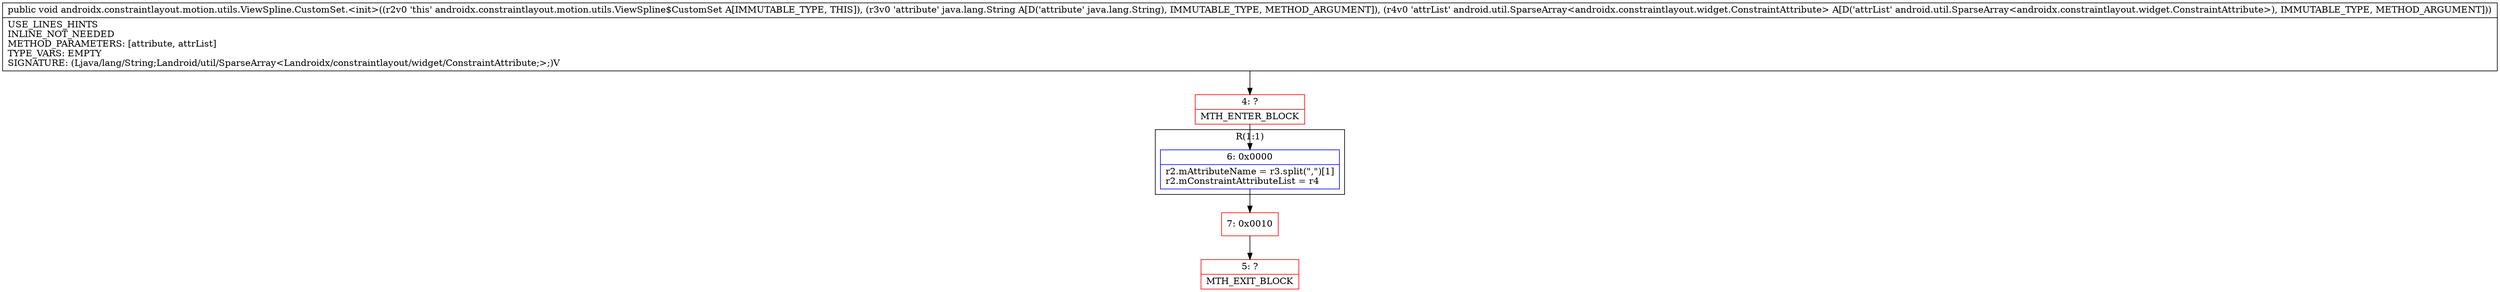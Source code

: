 digraph "CFG forandroidx.constraintlayout.motion.utils.ViewSpline.CustomSet.\<init\>(Ljava\/lang\/String;Landroid\/util\/SparseArray;)V" {
subgraph cluster_Region_1760606194 {
label = "R(1:1)";
node [shape=record,color=blue];
Node_6 [shape=record,label="{6\:\ 0x0000|r2.mAttributeName = r3.split(\",\")[1]\lr2.mConstraintAttributeList = r4\l}"];
}
Node_4 [shape=record,color=red,label="{4\:\ ?|MTH_ENTER_BLOCK\l}"];
Node_7 [shape=record,color=red,label="{7\:\ 0x0010}"];
Node_5 [shape=record,color=red,label="{5\:\ ?|MTH_EXIT_BLOCK\l}"];
MethodNode[shape=record,label="{public void androidx.constraintlayout.motion.utils.ViewSpline.CustomSet.\<init\>((r2v0 'this' androidx.constraintlayout.motion.utils.ViewSpline$CustomSet A[IMMUTABLE_TYPE, THIS]), (r3v0 'attribute' java.lang.String A[D('attribute' java.lang.String), IMMUTABLE_TYPE, METHOD_ARGUMENT]), (r4v0 'attrList' android.util.SparseArray\<androidx.constraintlayout.widget.ConstraintAttribute\> A[D('attrList' android.util.SparseArray\<androidx.constraintlayout.widget.ConstraintAttribute\>), IMMUTABLE_TYPE, METHOD_ARGUMENT]))  | USE_LINES_HINTS\lINLINE_NOT_NEEDED\lMETHOD_PARAMETERS: [attribute, attrList]\lTYPE_VARS: EMPTY\lSIGNATURE: (Ljava\/lang\/String;Landroid\/util\/SparseArray\<Landroidx\/constraintlayout\/widget\/ConstraintAttribute;\>;)V\l}"];
MethodNode -> Node_4;Node_6 -> Node_7;
Node_4 -> Node_6;
Node_7 -> Node_5;
}

